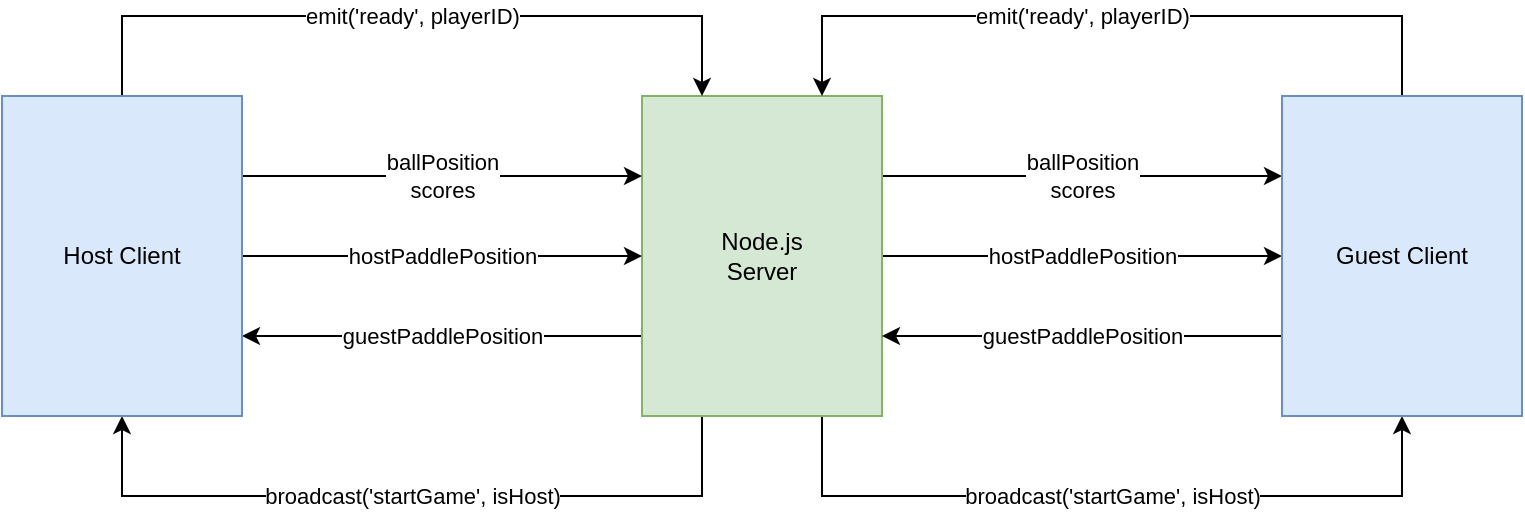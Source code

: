 <mxfile version="20.3.6" type="github"><diagram id="uy77eKFEeIo14I41bppL" name="Page-1"><mxGraphModel dx="523" dy="412" grid="1" gridSize="10" guides="1" tooltips="1" connect="1" arrows="1" fold="1" page="1" pageScale="1" pageWidth="850" pageHeight="1100" math="0" shadow="0"><root><mxCell id="0"/><mxCell id="1" parent="0"/><mxCell id="6GfZgZ9IiZjCGihiREwD-8" value="hostPaddlePosition" style="edgeStyle=orthogonalEdgeStyle;rounded=0;orthogonalLoop=1;jettySize=auto;html=1;exitX=1;exitY=0.5;exitDx=0;exitDy=0;entryX=0;entryY=0.5;entryDx=0;entryDy=0;" edge="1" parent="1" source="6GfZgZ9IiZjCGihiREwD-1" target="6GfZgZ9IiZjCGihiREwD-3"><mxGeometry relative="1" as="geometry"/></mxCell><mxCell id="6GfZgZ9IiZjCGihiREwD-9" value="ballPosition&lt;br&gt;scores" style="edgeStyle=orthogonalEdgeStyle;rounded=0;orthogonalLoop=1;jettySize=auto;html=1;exitX=1;exitY=0.25;exitDx=0;exitDy=0;entryX=0;entryY=0.25;entryDx=0;entryDy=0;" edge="1" parent="1" source="6GfZgZ9IiZjCGihiREwD-1" target="6GfZgZ9IiZjCGihiREwD-3"><mxGeometry relative="1" as="geometry"><mxPoint as="offset"/></mxGeometry></mxCell><mxCell id="6GfZgZ9IiZjCGihiREwD-11" value="guestPaddlePosition" style="edgeStyle=orthogonalEdgeStyle;rounded=0;orthogonalLoop=1;jettySize=auto;html=1;exitX=0;exitY=0.75;exitDx=0;exitDy=0;entryX=1;entryY=0.75;entryDx=0;entryDy=0;" edge="1" parent="1" source="6GfZgZ9IiZjCGihiREwD-1" target="6GfZgZ9IiZjCGihiREwD-2"><mxGeometry relative="1" as="geometry"/></mxCell><mxCell id="6GfZgZ9IiZjCGihiREwD-25" value="broadcast('startGame', isHost)" style="edgeStyle=orthogonalEdgeStyle;rounded=0;orthogonalLoop=1;jettySize=auto;html=1;entryX=0.5;entryY=1;entryDx=0;entryDy=0;exitX=0.75;exitY=1;exitDx=0;exitDy=0;" edge="1" parent="1" source="6GfZgZ9IiZjCGihiREwD-1" target="6GfZgZ9IiZjCGihiREwD-3"><mxGeometry relative="1" as="geometry"><Array as="points"><mxPoint x="450" y="360"/><mxPoint x="740" y="360"/></Array></mxGeometry></mxCell><mxCell id="6GfZgZ9IiZjCGihiREwD-26" value="broadcast('startGame', isHost)" style="edgeStyle=orthogonalEdgeStyle;rounded=0;orthogonalLoop=1;jettySize=auto;html=1;entryX=0.5;entryY=1;entryDx=0;entryDy=0;exitX=0.25;exitY=1;exitDx=0;exitDy=0;" edge="1" parent="1" source="6GfZgZ9IiZjCGihiREwD-1" target="6GfZgZ9IiZjCGihiREwD-2"><mxGeometry relative="1" as="geometry"><Array as="points"><mxPoint x="390" y="360"/><mxPoint x="100" y="360"/></Array></mxGeometry></mxCell><mxCell id="6GfZgZ9IiZjCGihiREwD-1" value="Node.js&lt;br&gt;Server" style="rounded=0;whiteSpace=wrap;html=1;fillColor=#d5e8d4;strokeColor=#82b366;" vertex="1" parent="1"><mxGeometry x="360" y="160" width="120" height="160" as="geometry"/></mxCell><mxCell id="6GfZgZ9IiZjCGihiREwD-4" value="ballPosition&lt;br&gt;scores" style="edgeStyle=orthogonalEdgeStyle;rounded=0;orthogonalLoop=1;jettySize=auto;html=1;exitX=1;exitY=0.25;exitDx=0;exitDy=0;entryX=0;entryY=0.25;entryDx=0;entryDy=0;" edge="1" parent="1" source="6GfZgZ9IiZjCGihiREwD-2" target="6GfZgZ9IiZjCGihiREwD-1"><mxGeometry relative="1" as="geometry"><mxPoint as="offset"/></mxGeometry></mxCell><mxCell id="6GfZgZ9IiZjCGihiREwD-16" value="hostPaddlePosition" style="edgeStyle=orthogonalEdgeStyle;rounded=0;orthogonalLoop=1;jettySize=auto;html=1;" edge="1" parent="1" source="6GfZgZ9IiZjCGihiREwD-2" target="6GfZgZ9IiZjCGihiREwD-1"><mxGeometry relative="1" as="geometry"/></mxCell><mxCell id="6GfZgZ9IiZjCGihiREwD-22" value="emit('ready', playerID)" style="edgeStyle=orthogonalEdgeStyle;rounded=0;orthogonalLoop=1;jettySize=auto;html=1;entryX=0.25;entryY=0;entryDx=0;entryDy=0;exitX=0.5;exitY=0;exitDx=0;exitDy=0;" edge="1" parent="1" source="6GfZgZ9IiZjCGihiREwD-2" target="6GfZgZ9IiZjCGihiREwD-1"><mxGeometry relative="1" as="geometry"><Array as="points"><mxPoint x="100" y="120"/><mxPoint x="390" y="120"/></Array></mxGeometry></mxCell><mxCell id="6GfZgZ9IiZjCGihiREwD-2" value="Host Client" style="rounded=0;whiteSpace=wrap;html=1;fillColor=#dae8fc;strokeColor=#6c8ebf;" vertex="1" parent="1"><mxGeometry x="40" y="160" width="120" height="160" as="geometry"/></mxCell><mxCell id="6GfZgZ9IiZjCGihiREwD-7" value="guestPaddlePosition" style="edgeStyle=orthogonalEdgeStyle;rounded=0;orthogonalLoop=1;jettySize=auto;html=1;exitX=0;exitY=0.75;exitDx=0;exitDy=0;entryX=1;entryY=0.75;entryDx=0;entryDy=0;" edge="1" parent="1" source="6GfZgZ9IiZjCGihiREwD-3" target="6GfZgZ9IiZjCGihiREwD-1"><mxGeometry relative="1" as="geometry"/></mxCell><mxCell id="6GfZgZ9IiZjCGihiREwD-23" style="edgeStyle=orthogonalEdgeStyle;rounded=0;orthogonalLoop=1;jettySize=auto;html=1;entryX=0.75;entryY=0;entryDx=0;entryDy=0;exitX=0.5;exitY=0;exitDx=0;exitDy=0;" edge="1" parent="1" source="6GfZgZ9IiZjCGihiREwD-3" target="6GfZgZ9IiZjCGihiREwD-1"><mxGeometry relative="1" as="geometry"><Array as="points"><mxPoint x="740" y="120"/><mxPoint x="450" y="120"/></Array></mxGeometry></mxCell><mxCell id="6GfZgZ9IiZjCGihiREwD-24" value="emit('ready', playerID)" style="edgeLabel;html=1;align=center;verticalAlign=middle;resizable=0;points=[];" vertex="1" connectable="0" parent="6GfZgZ9IiZjCGihiREwD-23"><mxGeometry x="-0.102" y="2" relative="1" as="geometry"><mxPoint x="-34" y="-2" as="offset"/></mxGeometry></mxCell><mxCell id="6GfZgZ9IiZjCGihiREwD-3" value="Guest Client" style="rounded=0;whiteSpace=wrap;html=1;fillColor=#dae8fc;strokeColor=#6c8ebf;" vertex="1" parent="1"><mxGeometry x="680" y="160" width="120" height="160" as="geometry"/></mxCell></root></mxGraphModel></diagram></mxfile>